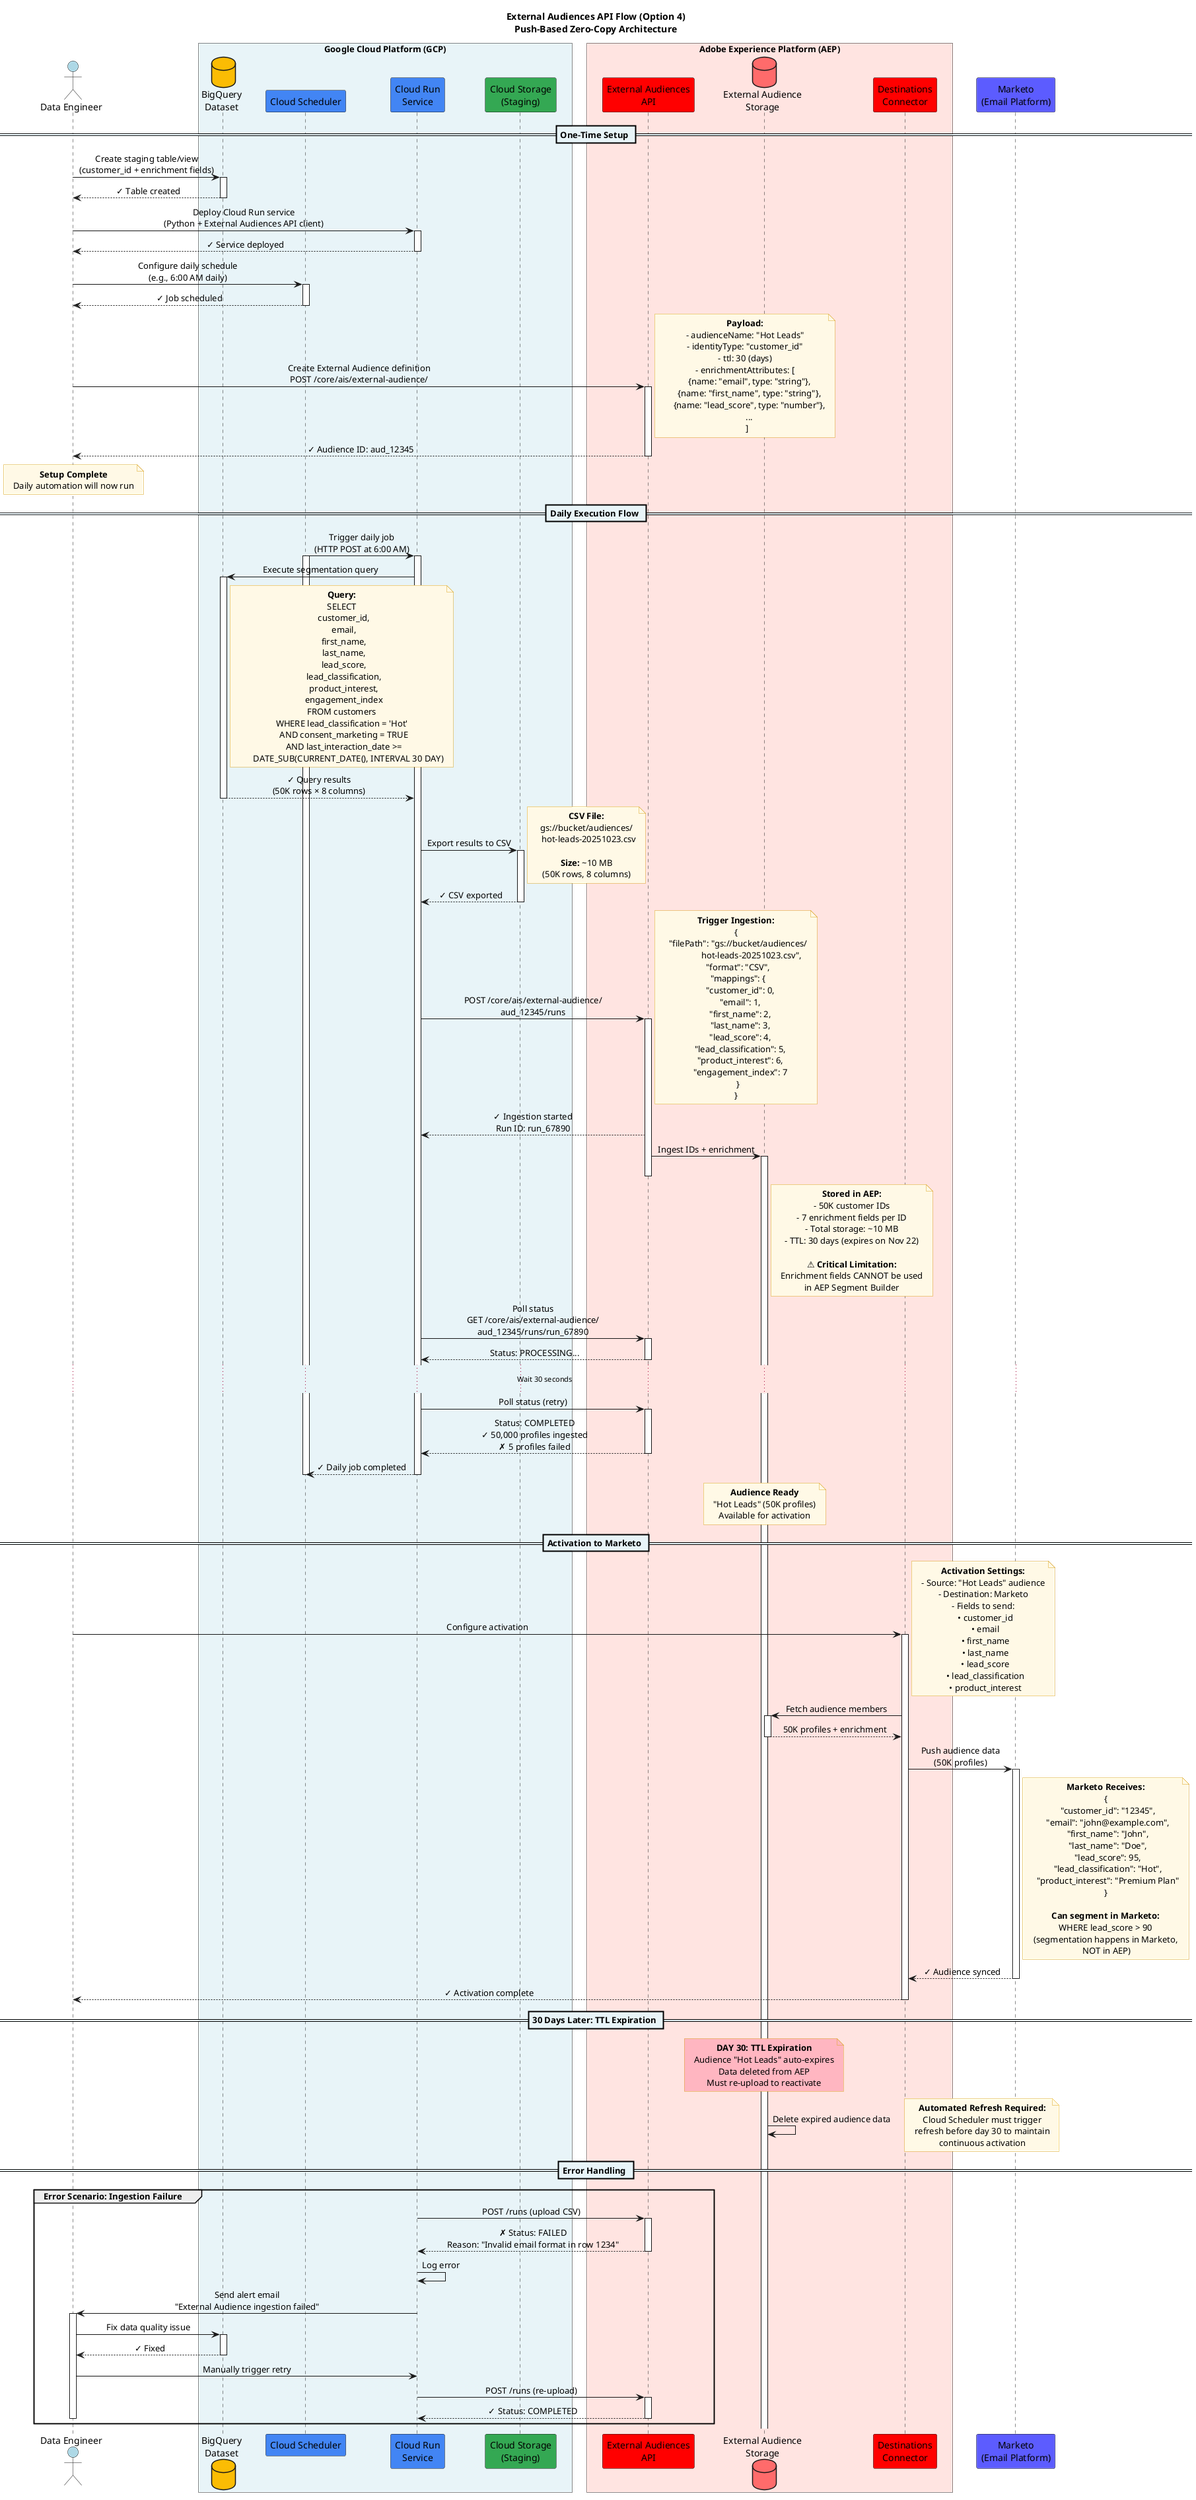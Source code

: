 @startuml External Audiences API Flow (Option 4)

skinparam BackgroundColor transparent
skinparam defaultTextAlignment center
skinparam BoxPadding 10
skinparam ParticipantPadding 20
skinparam SequenceDividerBackgroundColor #E8F4F8
skinparam NoteBackgroundColor #FFF9E6
skinparam NoteBorderColor #DAA520

title External Audiences API Flow (Option 4)\nPush-Based Zero-Copy Architecture

actor "Data Engineer" as Engineer #LightBlue
box "Google Cloud Platform (GCP)" #E8F4F8
    database "BigQuery\nDataset" as BQ #FBBC04
    participant "Cloud Scheduler" as Scheduler #4285F4
    participant "Cloud Run\nService" as CloudRun #4285F4
    participant "Cloud Storage\n(Staging)" as GCS #34A853
end box

box "Adobe Experience Platform (AEP)" #FFE4E1
    participant "External Audiences\nAPI" as API #FF0000
    database "External Audience\nStorage" as AEPStorage #FF6B6B
    participant "Destinations\nConnector" as Destinations #FF0000
end box

participant "Marketo\n(Email Platform)" as Marketo #5C5CFF

== One-Time Setup ==

Engineer -> BQ: Create staging table/view\n(customer_id + enrichment fields)
activate BQ
BQ --> Engineer: ✓ Table created
deactivate BQ

Engineer -> CloudRun: Deploy Cloud Run service\n(Python + External Audiences API client)
activate CloudRun
CloudRun --> Engineer: ✓ Service deployed
deactivate CloudRun

Engineer -> Scheduler: Configure daily schedule\n(e.g., 6:00 AM daily)
activate Scheduler
Scheduler --> Engineer: ✓ Job scheduled
deactivate Scheduler

Engineer -> API: Create External Audience definition\nPOST /core/ais/external-audience/
activate API
note right
**Payload:**
- audienceName: "Hot Leads"
- identityType: "customer_id"
- ttl: 30 (days)
- enrichmentAttributes: [
    {name: "email", type: "string"},
    {name: "first_name", type: "string"},
    {name: "lead_score", type: "number"},
    ...
  ]
end note
API --> Engineer: ✓ Audience ID: aud_12345
deactivate API

note over Engineer
**Setup Complete**
Daily automation will now run
end note

== Daily Execution Flow ==

Scheduler -> CloudRun: Trigger daily job\n(HTTP POST at 6:00 AM)
activate Scheduler
activate CloudRun

CloudRun -> BQ: Execute segmentation query
activate BQ
note right of BQ
**Query:**
SELECT
  customer_id,
  email,
  first_name,
  last_name,
  lead_score,
  lead_classification,
  product_interest,
  engagement_index
FROM customers
WHERE lead_classification = 'Hot'
  AND consent_marketing = TRUE
  AND last_interaction_date >=
      DATE_SUB(CURRENT_DATE(), INTERVAL 30 DAY)
end note

BQ --> CloudRun: ✓ Query results\n(50K rows × 8 columns)
deactivate BQ

CloudRun -> GCS: Export results to CSV
activate GCS
note right
**CSV File:**
gs://bucket/audiences/
  hot-leads-20251023.csv

**Size:** ~10 MB
(50K rows, 8 columns)
end note
GCS --> CloudRun: ✓ CSV exported
deactivate GCS

CloudRun -> API: POST /core/ais/external-audience/\naud_12345/runs
activate API
note right
**Trigger Ingestion:**
{
  "filePath": "gs://bucket/audiences/
              hot-leads-20251023.csv",
  "format": "CSV",
  "mappings": {
    "customer_id": 0,
    "email": 1,
    "first_name": 2,
    "last_name": 3,
    "lead_score": 4,
    "lead_classification": 5,
    "product_interest": 6,
    "engagement_index": 7
  }
}
end note

API --> CloudRun: ✓ Ingestion started\nRun ID: run_67890
API -> AEPStorage: Ingest IDs + enrichment
activate AEPStorage
note right of AEPStorage
**Stored in AEP:**
- 50K customer IDs
- 7 enrichment fields per ID
- Total storage: ~10 MB
- TTL: 30 days (expires on Nov 22)

**⚠️ Critical Limitation:**
Enrichment fields CANNOT be used
in AEP Segment Builder
end note
deactivate API

CloudRun -> API: Poll status\nGET /core/ais/external-audience/\naud_12345/runs/run_67890
activate API
API --> CloudRun: Status: PROCESSING...
deactivate API

... Wait 30 seconds ...

CloudRun -> API: Poll status (retry)
activate API
API --> CloudRun: Status: COMPLETED\n✓ 50,000 profiles ingested\n✗ 5 profiles failed
deactivate API

CloudRun --> Scheduler: ✓ Daily job completed
deactivate CloudRun
deactivate Scheduler

note over AEPStorage
**Audience Ready**
"Hot Leads" (50K profiles)
Available for activation
end note

== Activation to Marketo ==

Engineer -> Destinations: Configure activation
activate Destinations
note right
**Activation Settings:**
- Source: "Hot Leads" audience
- Destination: Marketo
- Fields to send:
  • customer_id
  • email
  • first_name
  • last_name
  • lead_score
  • lead_classification
  • product_interest
end note

Destinations -> AEPStorage: Fetch audience members
activate AEPStorage
AEPStorage --> Destinations: 50K profiles + enrichment
deactivate AEPStorage

Destinations -> Marketo: Push audience data\n(50K profiles)
activate Marketo
note right of Marketo
**Marketo Receives:**
{
  "customer_id": "12345",
  "email": "john@example.com",
  "first_name": "John",
  "last_name": "Doe",
  "lead_score": 95,
  "lead_classification": "Hot",
  "product_interest": "Premium Plan"
}

**Can segment in Marketo:**
WHERE lead_score > 90
(segmentation happens in Marketo,
 NOT in AEP)
end note
Marketo --> Destinations: ✓ Audience synced
deactivate Marketo
Destinations --> Engineer: ✓ Activation complete
deactivate Destinations

== 30 Days Later: TTL Expiration ==

note over AEPStorage #FFB6C1
**DAY 30: TTL Expiration**
Audience "Hot Leads" auto-expires
Data deleted from AEP
Must re-upload to reactivate
end note

AEPStorage -> AEPStorage: Delete expired audience data
note right
**Automated Refresh Required:**
Cloud Scheduler must trigger
refresh before day 30 to maintain
continuous activation
end note

== Error Handling ==

group Error Scenario: Ingestion Failure
    CloudRun -> API: POST /runs (upload CSV)
    activate API
    API --> CloudRun: ✗ Status: FAILED\nReason: "Invalid email format in row 1234"
    deactivate API

    CloudRun -> CloudRun: Log error
    CloudRun -> Engineer: Send alert email\n"External Audience ingestion failed"
    activate Engineer
    Engineer -> BQ: Fix data quality issue
    activate BQ
    BQ --> Engineer: ✓ Fixed
    deactivate BQ
    Engineer -> CloudRun: Manually trigger retry
    CloudRun -> API: POST /runs (re-upload)
    activate API
    API --> CloudRun: ✓ Status: COMPLETED
    deactivate API
    deactivate Engineer
end

@enduml
